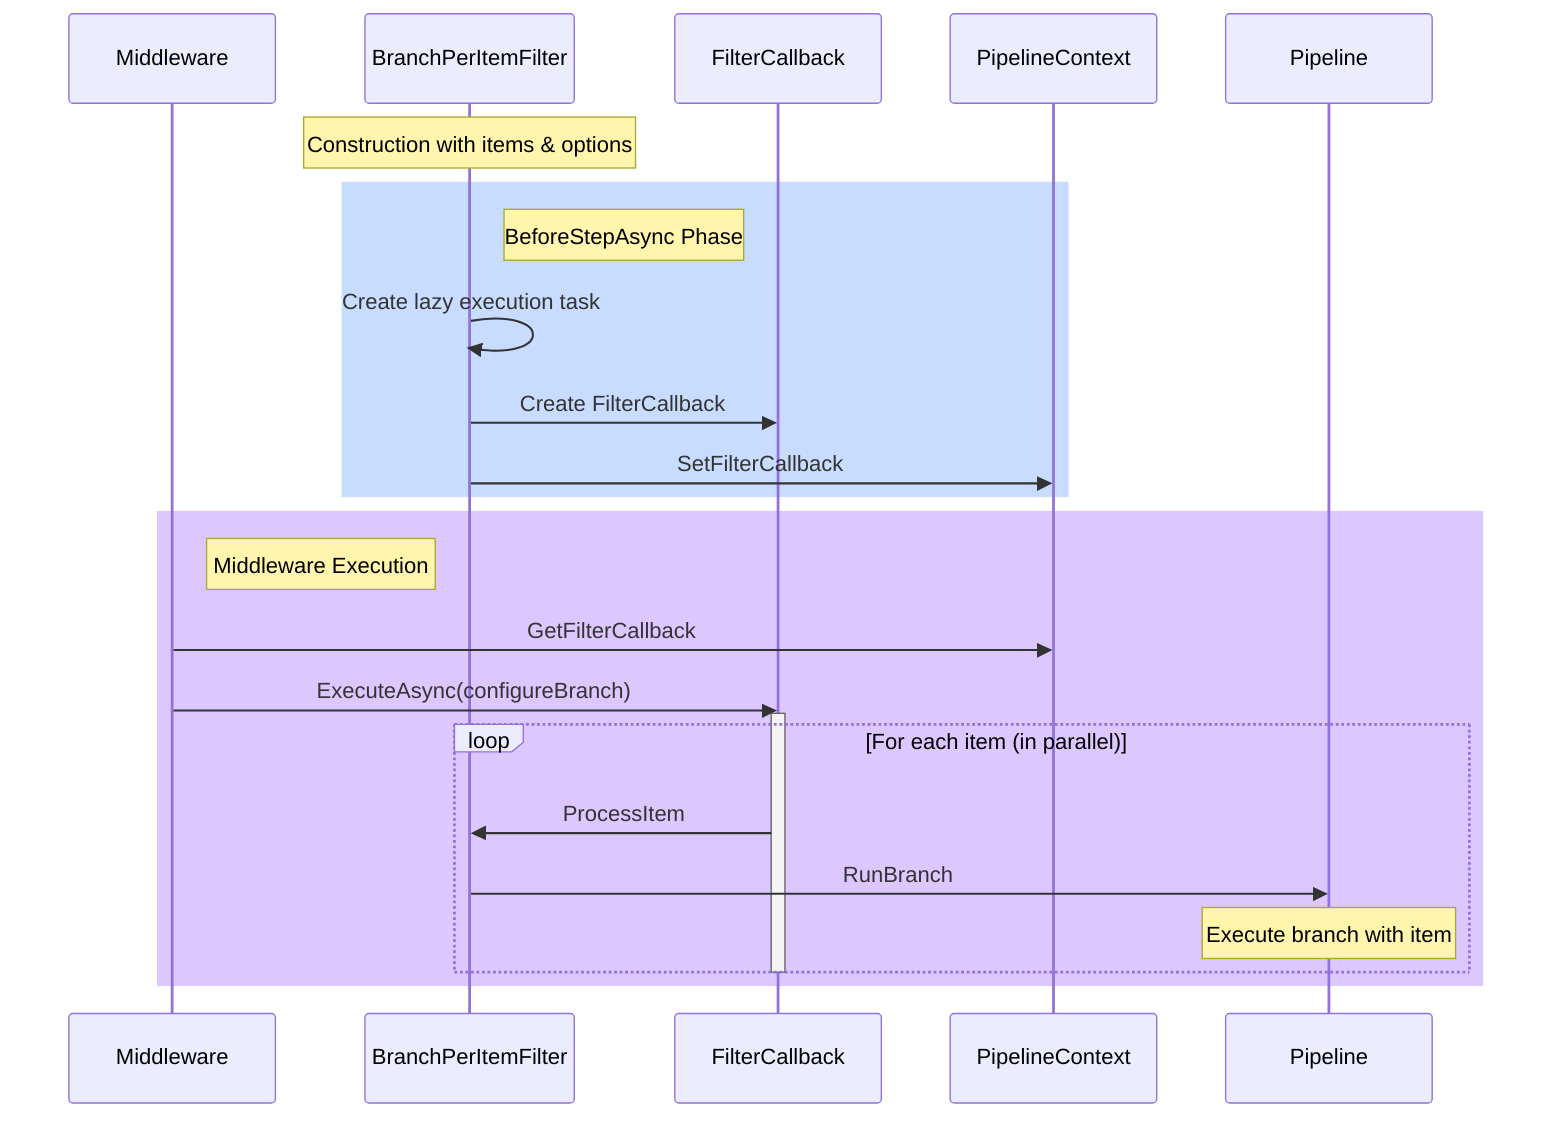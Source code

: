 sequenceDiagram
    participant M as Middleware
    participant F as BranchPerItemFilter
    participant CB as FilterCallback
    participant PC as PipelineContext
    participant P as Pipeline

    Note over F: Construction with items & options
    
    rect rgb(200, 220, 255)
        Note right of F: BeforeStepAsync Phase
        F->>F: Create lazy execution task
        F->>CB: Create FilterCallback
        F->>PC: SetFilterCallback
    end

    rect rgb(220, 200, 255)
        Note right of M: Middleware Execution
        M->>PC: GetFilterCallback
        M->>CB: ExecuteAsync(configureBranch)
        activate CB
        loop For each item (in parallel)
            CB->>F: ProcessItem
            F->>P: RunBranch
            Note over P: Execute branch with item
        end
        deactivate CB
    end